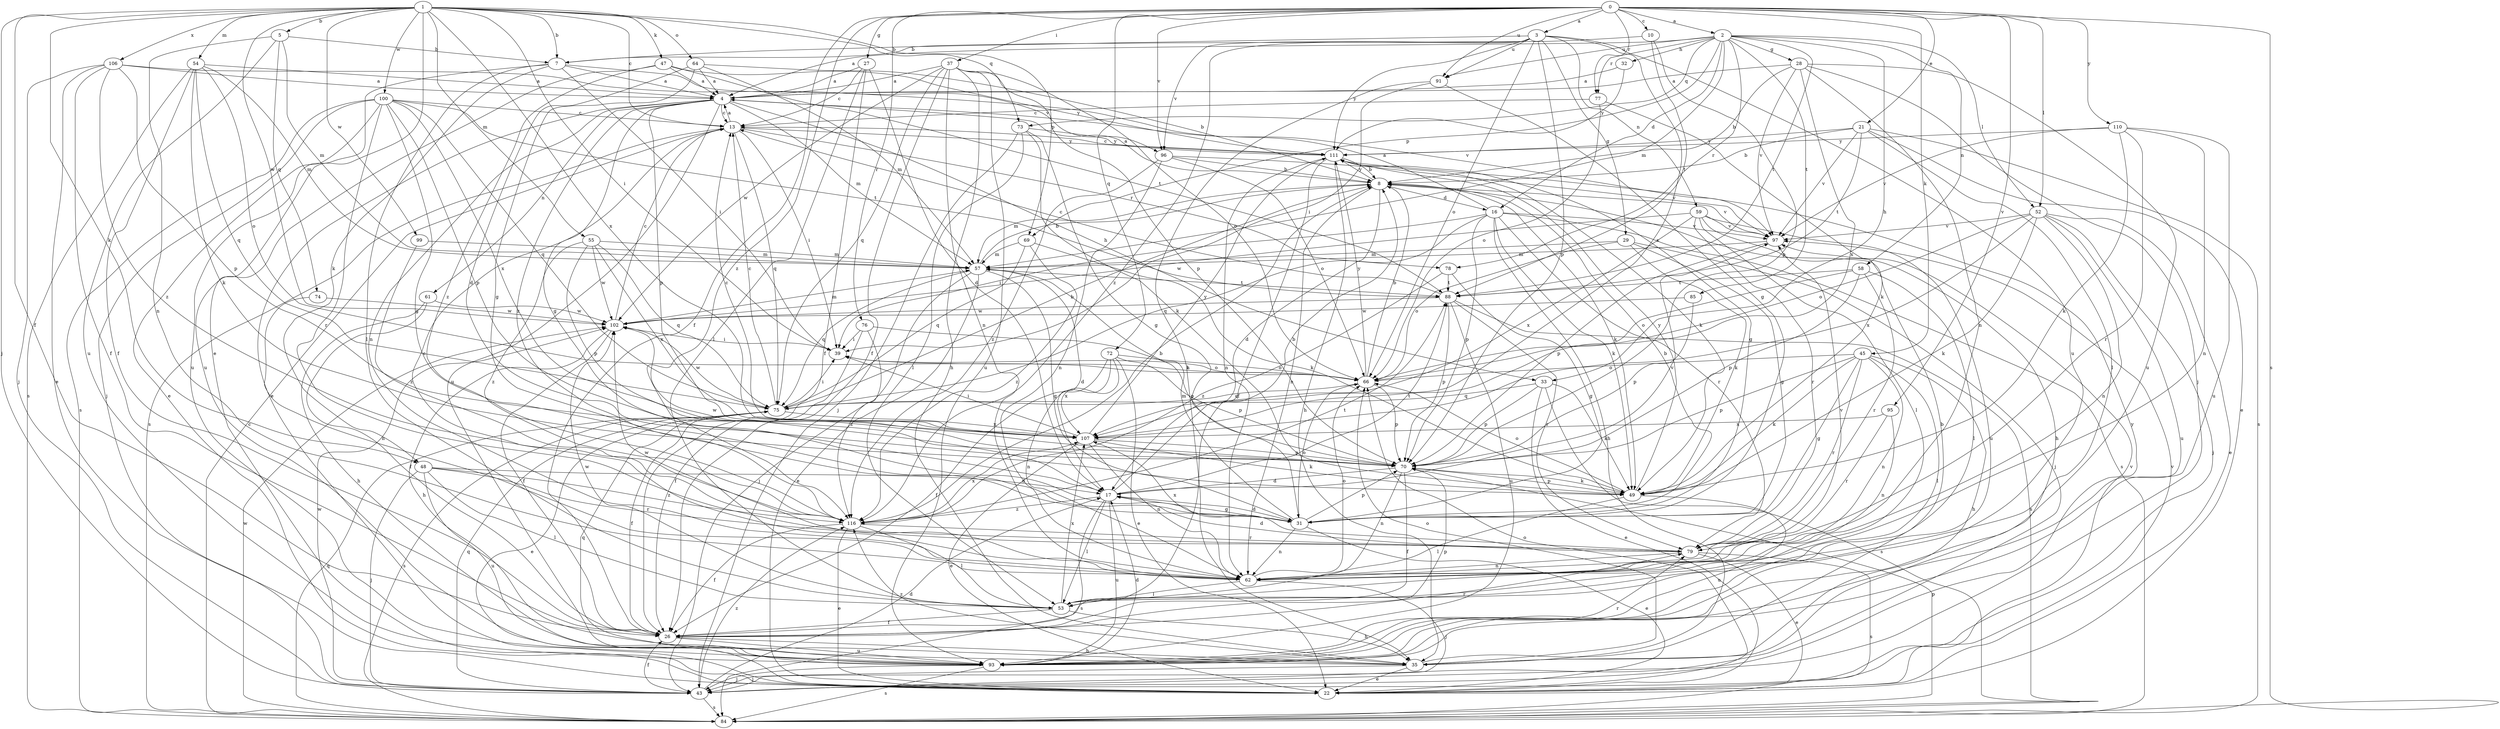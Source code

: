 strict digraph  {
0;
1;
2;
3;
4;
5;
7;
8;
10;
13;
16;
17;
21;
22;
26;
27;
28;
29;
31;
32;
33;
35;
37;
39;
43;
45;
47;
48;
49;
52;
53;
54;
55;
57;
58;
59;
61;
62;
64;
66;
69;
70;
72;
73;
74;
75;
76;
77;
78;
79;
84;
85;
88;
91;
93;
95;
96;
97;
99;
100;
102;
106;
107;
110;
111;
116;
0 -> 2  [label=a];
0 -> 3  [label=a];
0 -> 10  [label=c];
0 -> 21  [label=e];
0 -> 26  [label=f];
0 -> 27  [label=g];
0 -> 37  [label=i];
0 -> 45  [label=k];
0 -> 52  [label=l];
0 -> 72  [label=q];
0 -> 76  [label=r];
0 -> 77  [label=r];
0 -> 84  [label=s];
0 -> 91  [label=u];
0 -> 95  [label=v];
0 -> 96  [label=v];
0 -> 110  [label=y];
0 -> 116  [label=z];
1 -> 5  [label=b];
1 -> 7  [label=b];
1 -> 13  [label=c];
1 -> 22  [label=e];
1 -> 26  [label=f];
1 -> 39  [label=i];
1 -> 43  [label=j];
1 -> 47  [label=k];
1 -> 48  [label=k];
1 -> 54  [label=m];
1 -> 55  [label=m];
1 -> 64  [label=o];
1 -> 69  [label=p];
1 -> 73  [label=q];
1 -> 99  [label=w];
1 -> 100  [label=w];
1 -> 102  [label=w];
1 -> 106  [label=x];
1 -> 107  [label=x];
2 -> 4  [label=a];
2 -> 16  [label=d];
2 -> 28  [label=g];
2 -> 32  [label=h];
2 -> 33  [label=h];
2 -> 52  [label=l];
2 -> 57  [label=m];
2 -> 58  [label=n];
2 -> 69  [label=p];
2 -> 73  [label=q];
2 -> 77  [label=r];
2 -> 78  [label=r];
2 -> 85  [label=t];
2 -> 88  [label=t];
2 -> 91  [label=u];
3 -> 7  [label=b];
3 -> 29  [label=g];
3 -> 59  [label=n];
3 -> 66  [label=o];
3 -> 70  [label=p];
3 -> 91  [label=u];
3 -> 93  [label=u];
3 -> 96  [label=v];
3 -> 107  [label=x];
3 -> 111  [label=y];
3 -> 116  [label=z];
4 -> 13  [label=c];
4 -> 22  [label=e];
4 -> 31  [label=g];
4 -> 33  [label=h];
4 -> 57  [label=m];
4 -> 61  [label=n];
4 -> 62  [label=n];
4 -> 70  [label=p];
4 -> 93  [label=u];
4 -> 116  [label=z];
5 -> 7  [label=b];
5 -> 57  [label=m];
5 -> 62  [label=n];
5 -> 74  [label=q];
5 -> 93  [label=u];
7 -> 4  [label=a];
7 -> 39  [label=i];
7 -> 48  [label=k];
7 -> 53  [label=l];
7 -> 93  [label=u];
7 -> 96  [label=v];
8 -> 4  [label=a];
8 -> 16  [label=d];
8 -> 17  [label=d];
8 -> 49  [label=k];
8 -> 57  [label=m];
8 -> 62  [label=n];
8 -> 97  [label=v];
8 -> 111  [label=y];
10 -> 7  [label=b];
10 -> 70  [label=p];
10 -> 88  [label=t];
13 -> 4  [label=a];
13 -> 39  [label=i];
13 -> 75  [label=q];
13 -> 78  [label=r];
13 -> 84  [label=s];
13 -> 111  [label=y];
16 -> 4  [label=a];
16 -> 35  [label=h];
16 -> 39  [label=i];
16 -> 49  [label=k];
16 -> 70  [label=p];
16 -> 75  [label=q];
16 -> 79  [label=r];
16 -> 84  [label=s];
16 -> 97  [label=v];
17 -> 8  [label=b];
17 -> 31  [label=g];
17 -> 53  [label=l];
17 -> 84  [label=s];
17 -> 88  [label=t];
17 -> 93  [label=u];
17 -> 97  [label=v];
17 -> 102  [label=w];
17 -> 116  [label=z];
21 -> 8  [label=b];
21 -> 22  [label=e];
21 -> 53  [label=l];
21 -> 84  [label=s];
21 -> 88  [label=t];
21 -> 97  [label=v];
21 -> 111  [label=y];
22 -> 66  [label=o];
22 -> 97  [label=v];
22 -> 111  [label=y];
26 -> 35  [label=h];
26 -> 70  [label=p];
26 -> 79  [label=r];
26 -> 93  [label=u];
27 -> 4  [label=a];
27 -> 13  [label=c];
27 -> 17  [label=d];
27 -> 26  [label=f];
27 -> 53  [label=l];
28 -> 4  [label=a];
28 -> 8  [label=b];
28 -> 43  [label=j];
28 -> 62  [label=n];
28 -> 93  [label=u];
28 -> 97  [label=v];
28 -> 107  [label=x];
29 -> 31  [label=g];
29 -> 43  [label=j];
29 -> 49  [label=k];
29 -> 57  [label=m];
29 -> 66  [label=o];
31 -> 8  [label=b];
31 -> 17  [label=d];
31 -> 22  [label=e];
31 -> 57  [label=m];
31 -> 62  [label=n];
31 -> 66  [label=o];
31 -> 70  [label=p];
32 -> 4  [label=a];
32 -> 111  [label=y];
33 -> 22  [label=e];
33 -> 49  [label=k];
33 -> 70  [label=p];
33 -> 75  [label=q];
33 -> 84  [label=s];
35 -> 8  [label=b];
35 -> 22  [label=e];
35 -> 43  [label=j];
35 -> 66  [label=o];
35 -> 116  [label=z];
37 -> 4  [label=a];
37 -> 26  [label=f];
37 -> 35  [label=h];
37 -> 62  [label=n];
37 -> 66  [label=o];
37 -> 70  [label=p];
37 -> 75  [label=q];
37 -> 93  [label=u];
37 -> 102  [label=w];
39 -> 66  [label=o];
43 -> 17  [label=d];
43 -> 26  [label=f];
43 -> 75  [label=q];
43 -> 84  [label=s];
43 -> 97  [label=v];
43 -> 102  [label=w];
43 -> 116  [label=z];
45 -> 31  [label=g];
45 -> 35  [label=h];
45 -> 49  [label=k];
45 -> 53  [label=l];
45 -> 62  [label=n];
45 -> 66  [label=o];
45 -> 70  [label=p];
45 -> 79  [label=r];
47 -> 4  [label=a];
47 -> 88  [label=t];
47 -> 93  [label=u];
47 -> 111  [label=y];
47 -> 116  [label=z];
48 -> 17  [label=d];
48 -> 43  [label=j];
48 -> 53  [label=l];
48 -> 79  [label=r];
48 -> 93  [label=u];
48 -> 116  [label=z];
49 -> 53  [label=l];
49 -> 66  [label=o];
49 -> 70  [label=p];
49 -> 93  [label=u];
49 -> 111  [label=y];
52 -> 22  [label=e];
52 -> 43  [label=j];
52 -> 49  [label=k];
52 -> 62  [label=n];
52 -> 66  [label=o];
52 -> 93  [label=u];
52 -> 97  [label=v];
52 -> 107  [label=x];
53 -> 26  [label=f];
53 -> 35  [label=h];
53 -> 102  [label=w];
53 -> 107  [label=x];
54 -> 4  [label=a];
54 -> 26  [label=f];
54 -> 49  [label=k];
54 -> 57  [label=m];
54 -> 66  [label=o];
54 -> 75  [label=q];
54 -> 84  [label=s];
55 -> 57  [label=m];
55 -> 70  [label=p];
55 -> 75  [label=q];
55 -> 102  [label=w];
55 -> 107  [label=x];
55 -> 116  [label=z];
57 -> 8  [label=b];
57 -> 17  [label=d];
57 -> 22  [label=e];
57 -> 31  [label=g];
57 -> 43  [label=j];
57 -> 75  [label=q];
57 -> 88  [label=t];
58 -> 53  [label=l];
58 -> 66  [label=o];
58 -> 70  [label=p];
58 -> 79  [label=r];
58 -> 88  [label=t];
59 -> 35  [label=h];
59 -> 53  [label=l];
59 -> 79  [label=r];
59 -> 93  [label=u];
59 -> 97  [label=v];
59 -> 102  [label=w];
59 -> 107  [label=x];
61 -> 26  [label=f];
61 -> 35  [label=h];
61 -> 102  [label=w];
62 -> 13  [label=c];
62 -> 43  [label=j];
62 -> 53  [label=l];
62 -> 66  [label=o];
62 -> 97  [label=v];
62 -> 102  [label=w];
64 -> 4  [label=a];
64 -> 8  [label=b];
64 -> 17  [label=d];
64 -> 31  [label=g];
64 -> 57  [label=m];
66 -> 8  [label=b];
66 -> 39  [label=i];
66 -> 70  [label=p];
66 -> 75  [label=q];
66 -> 111  [label=y];
69 -> 49  [label=k];
69 -> 57  [label=m];
69 -> 75  [label=q];
69 -> 116  [label=z];
70 -> 17  [label=d];
70 -> 26  [label=f];
70 -> 49  [label=k];
70 -> 62  [label=n];
72 -> 22  [label=e];
72 -> 26  [label=f];
72 -> 62  [label=n];
72 -> 66  [label=o];
72 -> 70  [label=p];
72 -> 107  [label=x];
73 -> 31  [label=g];
73 -> 43  [label=j];
73 -> 49  [label=k];
73 -> 53  [label=l];
73 -> 111  [label=y];
74 -> 62  [label=n];
74 -> 102  [label=w];
75 -> 8  [label=b];
75 -> 13  [label=c];
75 -> 22  [label=e];
75 -> 26  [label=f];
75 -> 39  [label=i];
75 -> 84  [label=s];
75 -> 102  [label=w];
75 -> 107  [label=x];
76 -> 26  [label=f];
76 -> 39  [label=i];
76 -> 70  [label=p];
76 -> 116  [label=z];
77 -> 13  [label=c];
77 -> 49  [label=k];
77 -> 66  [label=o];
78 -> 31  [label=g];
78 -> 88  [label=t];
78 -> 116  [label=z];
79 -> 17  [label=d];
79 -> 22  [label=e];
79 -> 62  [label=n];
79 -> 84  [label=s];
79 -> 107  [label=x];
84 -> 13  [label=c];
84 -> 70  [label=p];
84 -> 75  [label=q];
84 -> 102  [label=w];
85 -> 70  [label=p];
85 -> 102  [label=w];
88 -> 13  [label=c];
88 -> 70  [label=p];
88 -> 79  [label=r];
88 -> 84  [label=s];
88 -> 93  [label=u];
88 -> 102  [label=w];
91 -> 31  [label=g];
91 -> 35  [label=h];
91 -> 39  [label=i];
93 -> 17  [label=d];
93 -> 43  [label=j];
93 -> 75  [label=q];
93 -> 79  [label=r];
93 -> 84  [label=s];
95 -> 62  [label=n];
95 -> 79  [label=r];
95 -> 107  [label=x];
96 -> 8  [label=b];
96 -> 62  [label=n];
96 -> 66  [label=o];
96 -> 97  [label=v];
96 -> 116  [label=z];
97 -> 57  [label=m];
97 -> 70  [label=p];
99 -> 57  [label=m];
99 -> 116  [label=z];
100 -> 13  [label=c];
100 -> 22  [label=e];
100 -> 31  [label=g];
100 -> 43  [label=j];
100 -> 70  [label=p];
100 -> 75  [label=q];
100 -> 79  [label=r];
100 -> 84  [label=s];
100 -> 88  [label=t];
100 -> 107  [label=x];
102 -> 13  [label=c];
102 -> 26  [label=f];
102 -> 35  [label=h];
102 -> 39  [label=i];
102 -> 57  [label=m];
106 -> 4  [label=a];
106 -> 22  [label=e];
106 -> 26  [label=f];
106 -> 43  [label=j];
106 -> 70  [label=p];
106 -> 97  [label=v];
106 -> 116  [label=z];
107 -> 13  [label=c];
107 -> 22  [label=e];
107 -> 39  [label=i];
107 -> 49  [label=k];
107 -> 62  [label=n];
107 -> 70  [label=p];
107 -> 111  [label=y];
110 -> 49  [label=k];
110 -> 62  [label=n];
110 -> 79  [label=r];
110 -> 93  [label=u];
110 -> 97  [label=v];
110 -> 111  [label=y];
111 -> 8  [label=b];
111 -> 13  [label=c];
111 -> 26  [label=f];
111 -> 31  [label=g];
111 -> 35  [label=h];
111 -> 49  [label=k];
111 -> 62  [label=n];
116 -> 8  [label=b];
116 -> 22  [label=e];
116 -> 26  [label=f];
116 -> 53  [label=l];
116 -> 79  [label=r];
116 -> 88  [label=t];
116 -> 107  [label=x];
}
